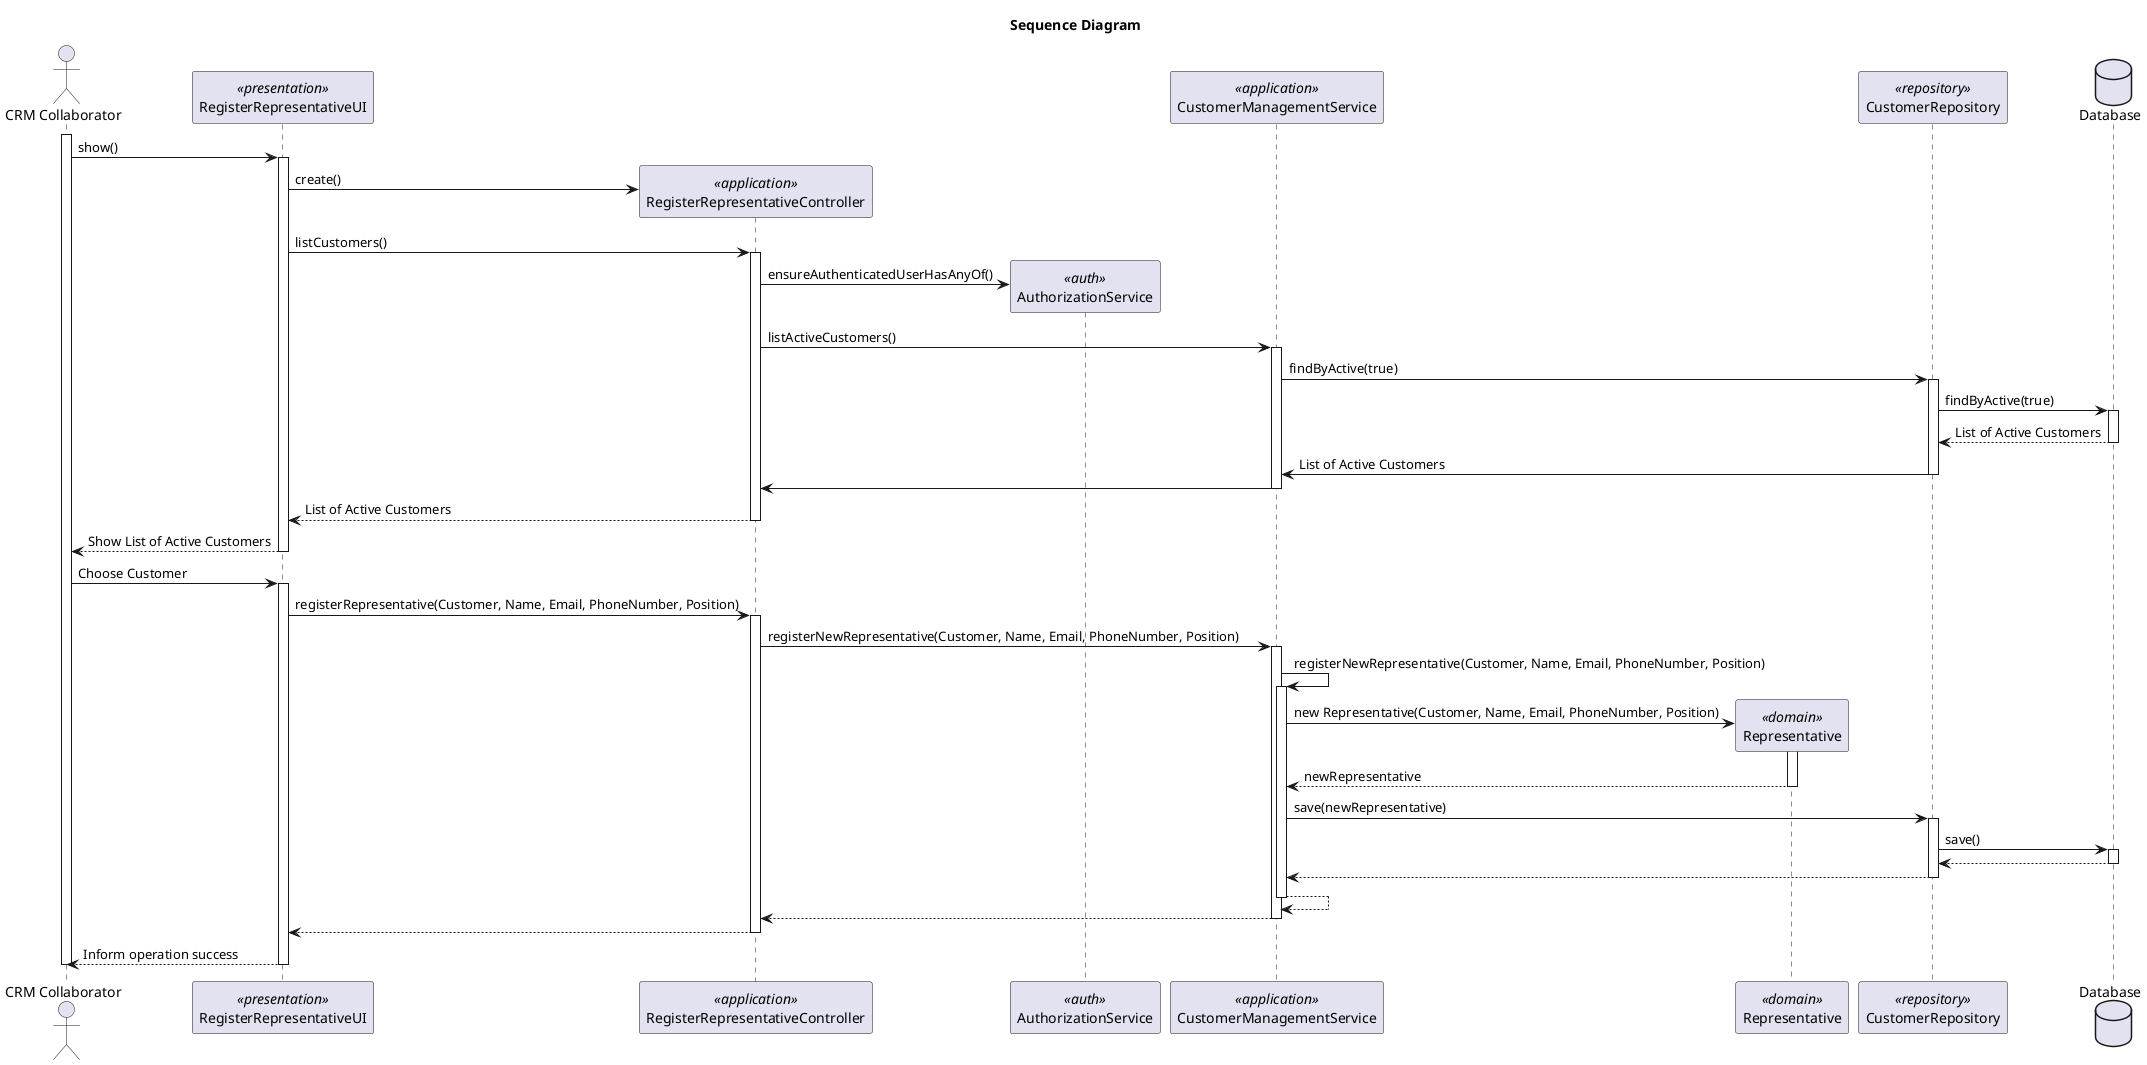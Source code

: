 @startuml
title Sequence Diagram

actor "CRM Collaborator" as Actor
participant "RegisterRepresentativeUI" as UI <<presentation>>
participant "RegisterRepresentativeController" as Controller <<application>>
participant "AuthorizationService" as AuthorizationService <<auth>>
participant "CustomerManagementService" as CustomerManagementService <<application>>
participant "Representative" as Representative <<domain>>
participant "CustomerRepository" as CustomerRepository <<repository>>

database "Database" as Database

activate Actor

Actor -> UI: show()
    activate UI

UI -> Controller** : create()




UI -> Controller: listCustomers()
    activate Controller

        Controller -> AuthorizationService** : ensureAuthenticatedUserHasAnyOf()

        Controller -> CustomerManagementService: listActiveCustomers()
            activate CustomerManagementService

                CustomerManagementService -> CustomerRepository : findByActive(true)
                activate CustomerRepository

                    CustomerRepository -> Database:  findByActive(true)
                    activate Database

                        Database --> CustomerRepository: List of Active Customers
                    deactivate Database
                    CustomerRepository -> CustomerManagementService: List of Active Customers
                deactivate CustomerRepository
                CustomerManagementService ->Controller
            deactivate CustomerManagementService

        Controller --> UI: List of Active Customers
    deactivate Controller

UI --> Actor: Show List of Active Customers
deactivate UI

Actor -> UI: Choose Customer


    activate UI

        UI -> Controller : registerRepresentative(Customer, Name, Email, PhoneNumber, Position)
            activate Controller

                Controller -> CustomerManagementService : registerNewRepresentative(Customer, Name, Email, PhoneNumber, Position)
                activate CustomerManagementService

                    CustomerManagementService -> CustomerManagementService: registerNewRepresentative(Customer, Name, Email, PhoneNumber, Position)
                    Activate CustomerManagementService

                    CustomerManagementService -> Representative** : new Representative(Customer, Name, Email, PhoneNumber, Position)
                                activate Representative

                                   Representative --> CustomerManagementService : newRepresentative
                                deactivate Representative

                    CustomerManagementService -> CustomerRepository : save(newRepresentative)

                    activate CustomerRepository

                             CustomerRepository -> Database : save()
                             activate Database

                                Database --> CustomerRepository
                             deactivate Database

                             CustomerRepository --> CustomerManagementService
                    deactivate CustomerRepository
                    CustomerManagementService --> CustomerManagementService
                    deactivate CustomerManagementService

                    CustomerManagementService --> Controller
                deactivate CustomerManagementService

                Controller --> UI
            deactivate Controller
        UI --> Actor : Inform operation success
        deactivate UI
deactivate Actor

@enduml
